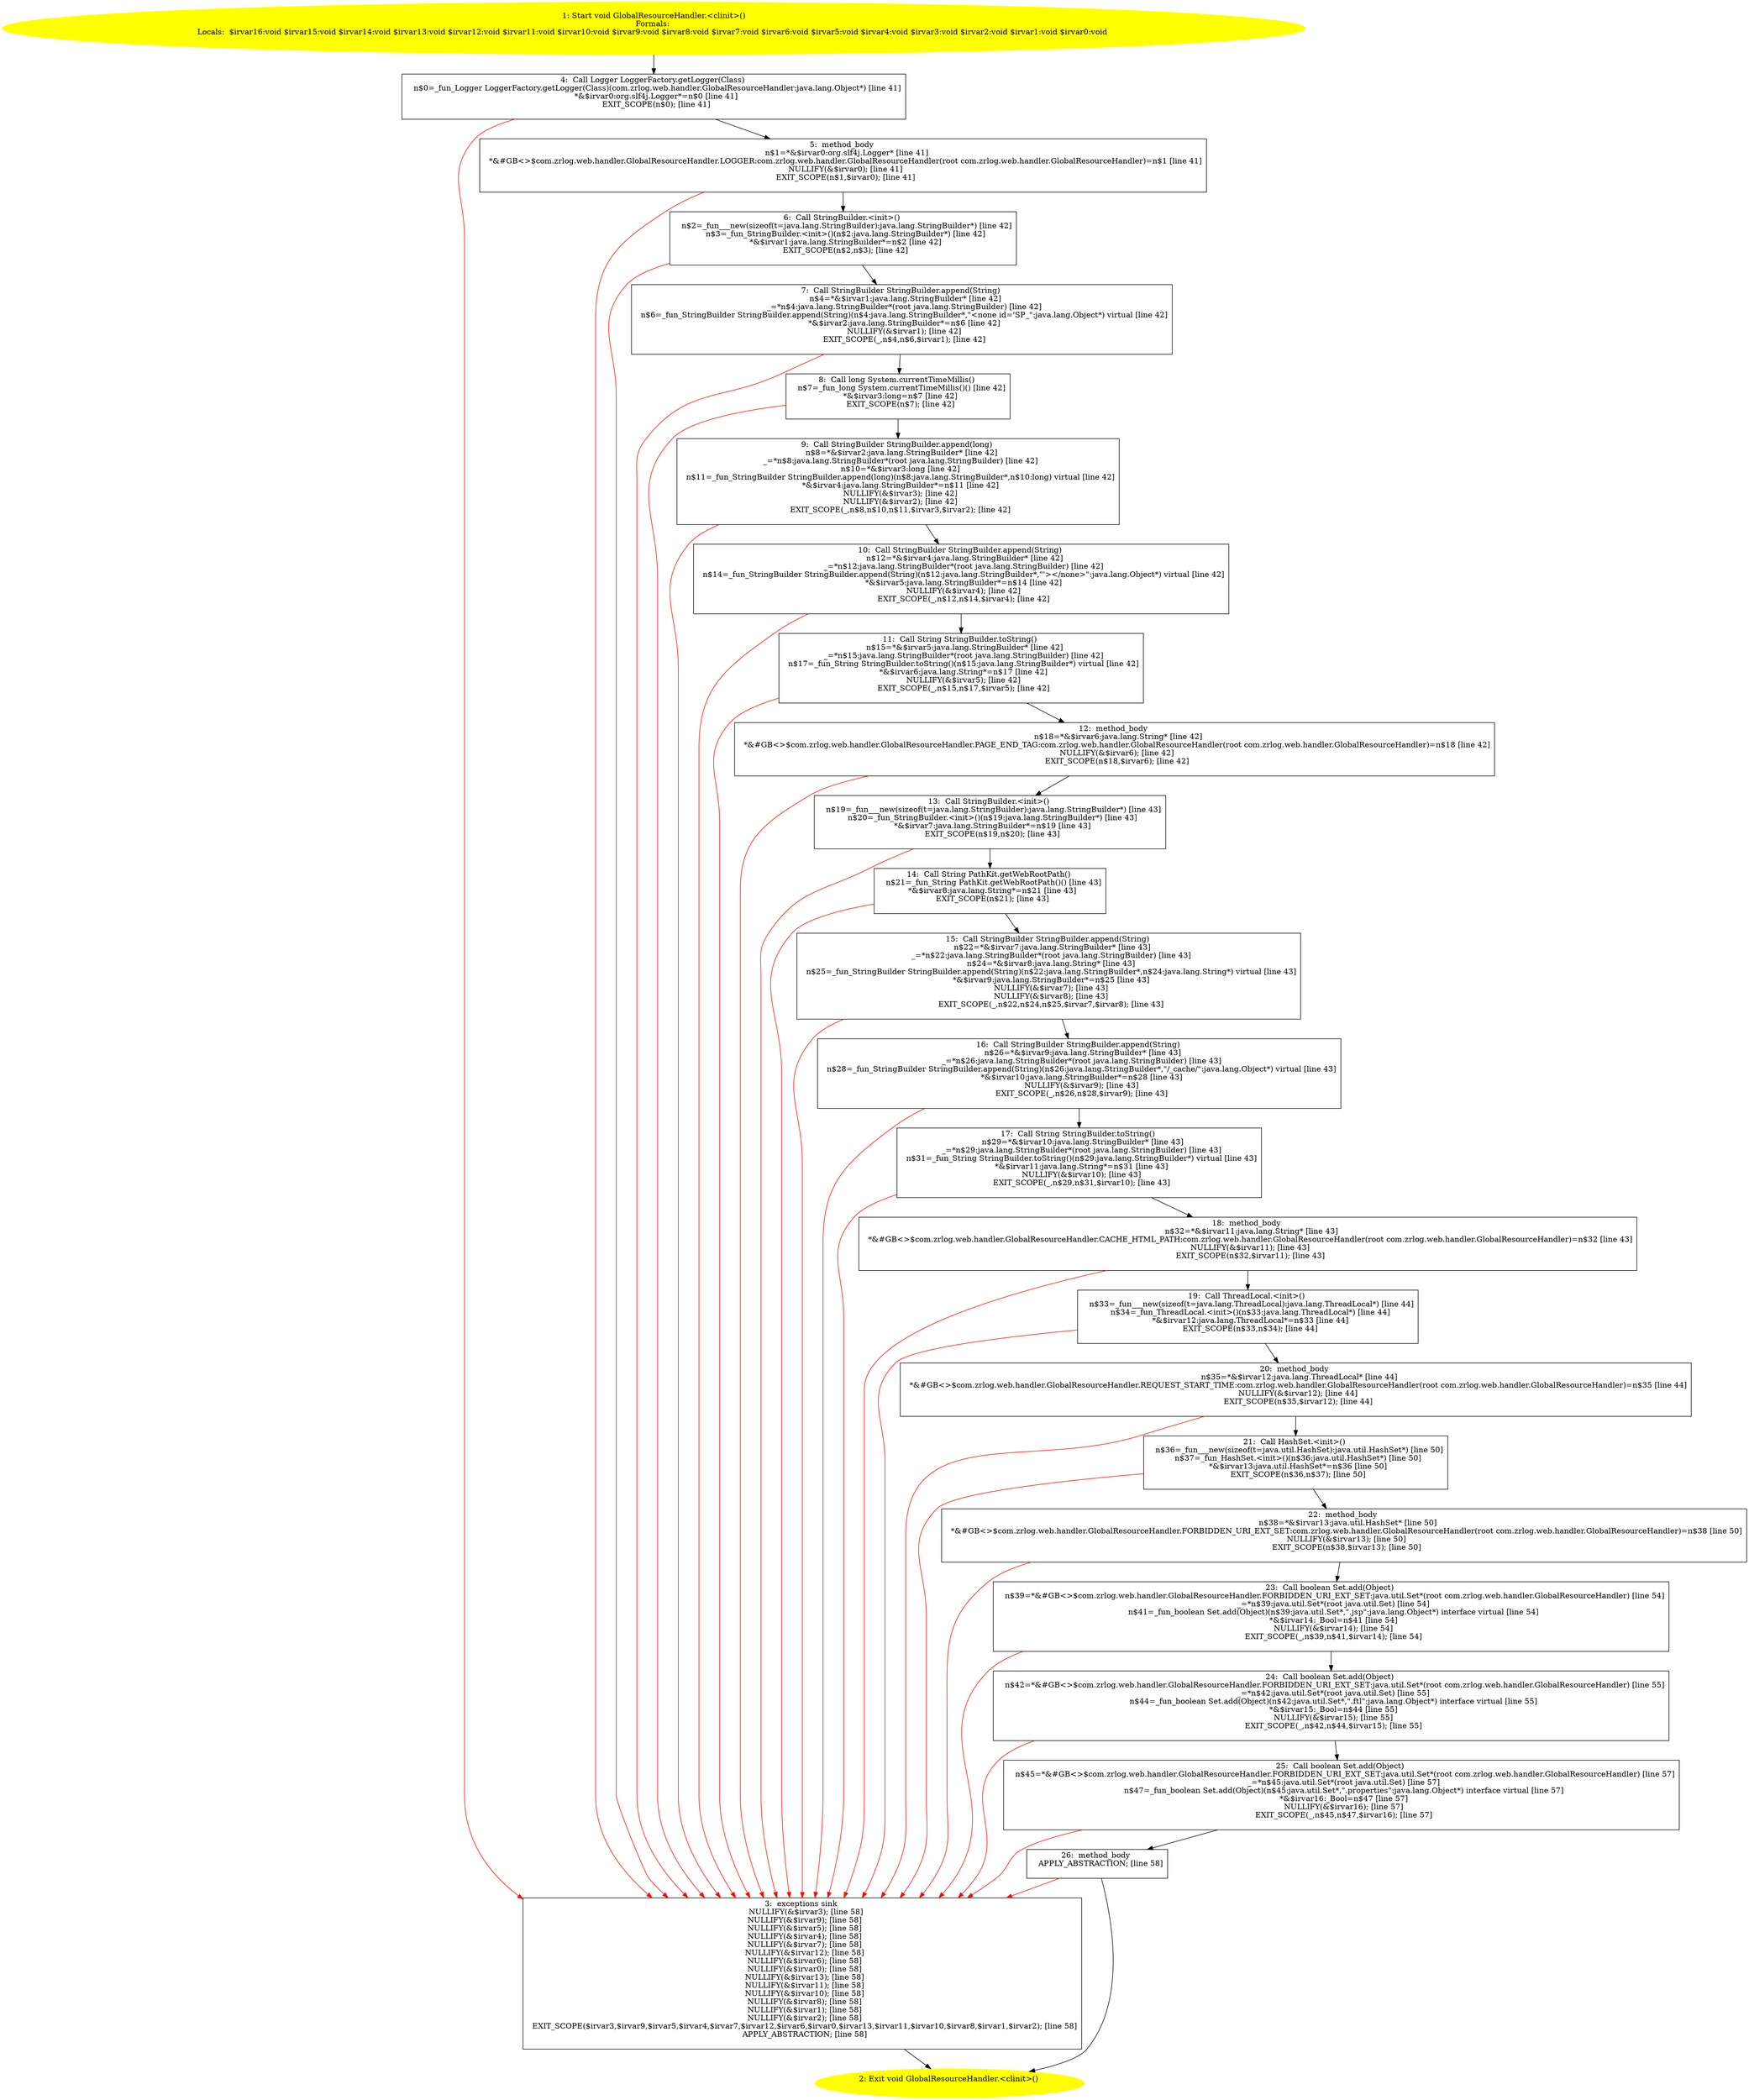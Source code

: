 /* @generated */
digraph cfg {
"com.zrlog.web.handler.GlobalResourceHandler.<clinit>():void.5b7b29c0de9a587745e1c1a32f63c527_1" [label="1: Start void GlobalResourceHandler.<clinit>()\nFormals: \nLocals:  $irvar16:void $irvar15:void $irvar14:void $irvar13:void $irvar12:void $irvar11:void $irvar10:void $irvar9:void $irvar8:void $irvar7:void $irvar6:void $irvar5:void $irvar4:void $irvar3:void $irvar2:void $irvar1:void $irvar0:void \n  " color=yellow style=filled]
	

	 "com.zrlog.web.handler.GlobalResourceHandler.<clinit>():void.5b7b29c0de9a587745e1c1a32f63c527_1" -> "com.zrlog.web.handler.GlobalResourceHandler.<clinit>():void.5b7b29c0de9a587745e1c1a32f63c527_4" ;
"com.zrlog.web.handler.GlobalResourceHandler.<clinit>():void.5b7b29c0de9a587745e1c1a32f63c527_2" [label="2: Exit void GlobalResourceHandler.<clinit>() \n  " color=yellow style=filled]
	

"com.zrlog.web.handler.GlobalResourceHandler.<clinit>():void.5b7b29c0de9a587745e1c1a32f63c527_3" [label="3:  exceptions sink \n   NULLIFY(&$irvar3); [line 58]\n  NULLIFY(&$irvar9); [line 58]\n  NULLIFY(&$irvar5); [line 58]\n  NULLIFY(&$irvar4); [line 58]\n  NULLIFY(&$irvar7); [line 58]\n  NULLIFY(&$irvar12); [line 58]\n  NULLIFY(&$irvar6); [line 58]\n  NULLIFY(&$irvar0); [line 58]\n  NULLIFY(&$irvar13); [line 58]\n  NULLIFY(&$irvar11); [line 58]\n  NULLIFY(&$irvar10); [line 58]\n  NULLIFY(&$irvar8); [line 58]\n  NULLIFY(&$irvar1); [line 58]\n  NULLIFY(&$irvar2); [line 58]\n  EXIT_SCOPE($irvar3,$irvar9,$irvar5,$irvar4,$irvar7,$irvar12,$irvar6,$irvar0,$irvar13,$irvar11,$irvar10,$irvar8,$irvar1,$irvar2); [line 58]\n  APPLY_ABSTRACTION; [line 58]\n " shape="box"]
	

	 "com.zrlog.web.handler.GlobalResourceHandler.<clinit>():void.5b7b29c0de9a587745e1c1a32f63c527_3" -> "com.zrlog.web.handler.GlobalResourceHandler.<clinit>():void.5b7b29c0de9a587745e1c1a32f63c527_2" ;
"com.zrlog.web.handler.GlobalResourceHandler.<clinit>():void.5b7b29c0de9a587745e1c1a32f63c527_4" [label="4:  Call Logger LoggerFactory.getLogger(Class) \n   n$0=_fun_Logger LoggerFactory.getLogger(Class)(com.zrlog.web.handler.GlobalResourceHandler:java.lang.Object*) [line 41]\n  *&$irvar0:org.slf4j.Logger*=n$0 [line 41]\n  EXIT_SCOPE(n$0); [line 41]\n " shape="box"]
	

	 "com.zrlog.web.handler.GlobalResourceHandler.<clinit>():void.5b7b29c0de9a587745e1c1a32f63c527_4" -> "com.zrlog.web.handler.GlobalResourceHandler.<clinit>():void.5b7b29c0de9a587745e1c1a32f63c527_5" ;
	 "com.zrlog.web.handler.GlobalResourceHandler.<clinit>():void.5b7b29c0de9a587745e1c1a32f63c527_4" -> "com.zrlog.web.handler.GlobalResourceHandler.<clinit>():void.5b7b29c0de9a587745e1c1a32f63c527_3" [color="red" ];
"com.zrlog.web.handler.GlobalResourceHandler.<clinit>():void.5b7b29c0de9a587745e1c1a32f63c527_5" [label="5:  method_body \n   n$1=*&$irvar0:org.slf4j.Logger* [line 41]\n  *&#GB<>$com.zrlog.web.handler.GlobalResourceHandler.LOGGER:com.zrlog.web.handler.GlobalResourceHandler(root com.zrlog.web.handler.GlobalResourceHandler)=n$1 [line 41]\n  NULLIFY(&$irvar0); [line 41]\n  EXIT_SCOPE(n$1,$irvar0); [line 41]\n " shape="box"]
	

	 "com.zrlog.web.handler.GlobalResourceHandler.<clinit>():void.5b7b29c0de9a587745e1c1a32f63c527_5" -> "com.zrlog.web.handler.GlobalResourceHandler.<clinit>():void.5b7b29c0de9a587745e1c1a32f63c527_6" ;
	 "com.zrlog.web.handler.GlobalResourceHandler.<clinit>():void.5b7b29c0de9a587745e1c1a32f63c527_5" -> "com.zrlog.web.handler.GlobalResourceHandler.<clinit>():void.5b7b29c0de9a587745e1c1a32f63c527_3" [color="red" ];
"com.zrlog.web.handler.GlobalResourceHandler.<clinit>():void.5b7b29c0de9a587745e1c1a32f63c527_6" [label="6:  Call StringBuilder.<init>() \n   n$2=_fun___new(sizeof(t=java.lang.StringBuilder):java.lang.StringBuilder*) [line 42]\n  n$3=_fun_StringBuilder.<init>()(n$2:java.lang.StringBuilder*) [line 42]\n  *&$irvar1:java.lang.StringBuilder*=n$2 [line 42]\n  EXIT_SCOPE(n$2,n$3); [line 42]\n " shape="box"]
	

	 "com.zrlog.web.handler.GlobalResourceHandler.<clinit>():void.5b7b29c0de9a587745e1c1a32f63c527_6" -> "com.zrlog.web.handler.GlobalResourceHandler.<clinit>():void.5b7b29c0de9a587745e1c1a32f63c527_7" ;
	 "com.zrlog.web.handler.GlobalResourceHandler.<clinit>():void.5b7b29c0de9a587745e1c1a32f63c527_6" -> "com.zrlog.web.handler.GlobalResourceHandler.<clinit>():void.5b7b29c0de9a587745e1c1a32f63c527_3" [color="red" ];
"com.zrlog.web.handler.GlobalResourceHandler.<clinit>():void.5b7b29c0de9a587745e1c1a32f63c527_7" [label="7:  Call StringBuilder StringBuilder.append(String) \n   n$4=*&$irvar1:java.lang.StringBuilder* [line 42]\n  _=*n$4:java.lang.StringBuilder*(root java.lang.StringBuilder) [line 42]\n  n$6=_fun_StringBuilder StringBuilder.append(String)(n$4:java.lang.StringBuilder*,\"<none id='SP_\":java.lang.Object*) virtual [line 42]\n  *&$irvar2:java.lang.StringBuilder*=n$6 [line 42]\n  NULLIFY(&$irvar1); [line 42]\n  EXIT_SCOPE(_,n$4,n$6,$irvar1); [line 42]\n " shape="box"]
	

	 "com.zrlog.web.handler.GlobalResourceHandler.<clinit>():void.5b7b29c0de9a587745e1c1a32f63c527_7" -> "com.zrlog.web.handler.GlobalResourceHandler.<clinit>():void.5b7b29c0de9a587745e1c1a32f63c527_8" ;
	 "com.zrlog.web.handler.GlobalResourceHandler.<clinit>():void.5b7b29c0de9a587745e1c1a32f63c527_7" -> "com.zrlog.web.handler.GlobalResourceHandler.<clinit>():void.5b7b29c0de9a587745e1c1a32f63c527_3" [color="red" ];
"com.zrlog.web.handler.GlobalResourceHandler.<clinit>():void.5b7b29c0de9a587745e1c1a32f63c527_8" [label="8:  Call long System.currentTimeMillis() \n   n$7=_fun_long System.currentTimeMillis()() [line 42]\n  *&$irvar3:long=n$7 [line 42]\n  EXIT_SCOPE(n$7); [line 42]\n " shape="box"]
	

	 "com.zrlog.web.handler.GlobalResourceHandler.<clinit>():void.5b7b29c0de9a587745e1c1a32f63c527_8" -> "com.zrlog.web.handler.GlobalResourceHandler.<clinit>():void.5b7b29c0de9a587745e1c1a32f63c527_9" ;
	 "com.zrlog.web.handler.GlobalResourceHandler.<clinit>():void.5b7b29c0de9a587745e1c1a32f63c527_8" -> "com.zrlog.web.handler.GlobalResourceHandler.<clinit>():void.5b7b29c0de9a587745e1c1a32f63c527_3" [color="red" ];
"com.zrlog.web.handler.GlobalResourceHandler.<clinit>():void.5b7b29c0de9a587745e1c1a32f63c527_9" [label="9:  Call StringBuilder StringBuilder.append(long) \n   n$8=*&$irvar2:java.lang.StringBuilder* [line 42]\n  _=*n$8:java.lang.StringBuilder*(root java.lang.StringBuilder) [line 42]\n  n$10=*&$irvar3:long [line 42]\n  n$11=_fun_StringBuilder StringBuilder.append(long)(n$8:java.lang.StringBuilder*,n$10:long) virtual [line 42]\n  *&$irvar4:java.lang.StringBuilder*=n$11 [line 42]\n  NULLIFY(&$irvar3); [line 42]\n  NULLIFY(&$irvar2); [line 42]\n  EXIT_SCOPE(_,n$8,n$10,n$11,$irvar3,$irvar2); [line 42]\n " shape="box"]
	

	 "com.zrlog.web.handler.GlobalResourceHandler.<clinit>():void.5b7b29c0de9a587745e1c1a32f63c527_9" -> "com.zrlog.web.handler.GlobalResourceHandler.<clinit>():void.5b7b29c0de9a587745e1c1a32f63c527_10" ;
	 "com.zrlog.web.handler.GlobalResourceHandler.<clinit>():void.5b7b29c0de9a587745e1c1a32f63c527_9" -> "com.zrlog.web.handler.GlobalResourceHandler.<clinit>():void.5b7b29c0de9a587745e1c1a32f63c527_3" [color="red" ];
"com.zrlog.web.handler.GlobalResourceHandler.<clinit>():void.5b7b29c0de9a587745e1c1a32f63c527_10" [label="10:  Call StringBuilder StringBuilder.append(String) \n   n$12=*&$irvar4:java.lang.StringBuilder* [line 42]\n  _=*n$12:java.lang.StringBuilder*(root java.lang.StringBuilder) [line 42]\n  n$14=_fun_StringBuilder StringBuilder.append(String)(n$12:java.lang.StringBuilder*,\"'></none>\":java.lang.Object*) virtual [line 42]\n  *&$irvar5:java.lang.StringBuilder*=n$14 [line 42]\n  NULLIFY(&$irvar4); [line 42]\n  EXIT_SCOPE(_,n$12,n$14,$irvar4); [line 42]\n " shape="box"]
	

	 "com.zrlog.web.handler.GlobalResourceHandler.<clinit>():void.5b7b29c0de9a587745e1c1a32f63c527_10" -> "com.zrlog.web.handler.GlobalResourceHandler.<clinit>():void.5b7b29c0de9a587745e1c1a32f63c527_11" ;
	 "com.zrlog.web.handler.GlobalResourceHandler.<clinit>():void.5b7b29c0de9a587745e1c1a32f63c527_10" -> "com.zrlog.web.handler.GlobalResourceHandler.<clinit>():void.5b7b29c0de9a587745e1c1a32f63c527_3" [color="red" ];
"com.zrlog.web.handler.GlobalResourceHandler.<clinit>():void.5b7b29c0de9a587745e1c1a32f63c527_11" [label="11:  Call String StringBuilder.toString() \n   n$15=*&$irvar5:java.lang.StringBuilder* [line 42]\n  _=*n$15:java.lang.StringBuilder*(root java.lang.StringBuilder) [line 42]\n  n$17=_fun_String StringBuilder.toString()(n$15:java.lang.StringBuilder*) virtual [line 42]\n  *&$irvar6:java.lang.String*=n$17 [line 42]\n  NULLIFY(&$irvar5); [line 42]\n  EXIT_SCOPE(_,n$15,n$17,$irvar5); [line 42]\n " shape="box"]
	

	 "com.zrlog.web.handler.GlobalResourceHandler.<clinit>():void.5b7b29c0de9a587745e1c1a32f63c527_11" -> "com.zrlog.web.handler.GlobalResourceHandler.<clinit>():void.5b7b29c0de9a587745e1c1a32f63c527_12" ;
	 "com.zrlog.web.handler.GlobalResourceHandler.<clinit>():void.5b7b29c0de9a587745e1c1a32f63c527_11" -> "com.zrlog.web.handler.GlobalResourceHandler.<clinit>():void.5b7b29c0de9a587745e1c1a32f63c527_3" [color="red" ];
"com.zrlog.web.handler.GlobalResourceHandler.<clinit>():void.5b7b29c0de9a587745e1c1a32f63c527_12" [label="12:  method_body \n   n$18=*&$irvar6:java.lang.String* [line 42]\n  *&#GB<>$com.zrlog.web.handler.GlobalResourceHandler.PAGE_END_TAG:com.zrlog.web.handler.GlobalResourceHandler(root com.zrlog.web.handler.GlobalResourceHandler)=n$18 [line 42]\n  NULLIFY(&$irvar6); [line 42]\n  EXIT_SCOPE(n$18,$irvar6); [line 42]\n " shape="box"]
	

	 "com.zrlog.web.handler.GlobalResourceHandler.<clinit>():void.5b7b29c0de9a587745e1c1a32f63c527_12" -> "com.zrlog.web.handler.GlobalResourceHandler.<clinit>():void.5b7b29c0de9a587745e1c1a32f63c527_13" ;
	 "com.zrlog.web.handler.GlobalResourceHandler.<clinit>():void.5b7b29c0de9a587745e1c1a32f63c527_12" -> "com.zrlog.web.handler.GlobalResourceHandler.<clinit>():void.5b7b29c0de9a587745e1c1a32f63c527_3" [color="red" ];
"com.zrlog.web.handler.GlobalResourceHandler.<clinit>():void.5b7b29c0de9a587745e1c1a32f63c527_13" [label="13:  Call StringBuilder.<init>() \n   n$19=_fun___new(sizeof(t=java.lang.StringBuilder):java.lang.StringBuilder*) [line 43]\n  n$20=_fun_StringBuilder.<init>()(n$19:java.lang.StringBuilder*) [line 43]\n  *&$irvar7:java.lang.StringBuilder*=n$19 [line 43]\n  EXIT_SCOPE(n$19,n$20); [line 43]\n " shape="box"]
	

	 "com.zrlog.web.handler.GlobalResourceHandler.<clinit>():void.5b7b29c0de9a587745e1c1a32f63c527_13" -> "com.zrlog.web.handler.GlobalResourceHandler.<clinit>():void.5b7b29c0de9a587745e1c1a32f63c527_14" ;
	 "com.zrlog.web.handler.GlobalResourceHandler.<clinit>():void.5b7b29c0de9a587745e1c1a32f63c527_13" -> "com.zrlog.web.handler.GlobalResourceHandler.<clinit>():void.5b7b29c0de9a587745e1c1a32f63c527_3" [color="red" ];
"com.zrlog.web.handler.GlobalResourceHandler.<clinit>():void.5b7b29c0de9a587745e1c1a32f63c527_14" [label="14:  Call String PathKit.getWebRootPath() \n   n$21=_fun_String PathKit.getWebRootPath()() [line 43]\n  *&$irvar8:java.lang.String*=n$21 [line 43]\n  EXIT_SCOPE(n$21); [line 43]\n " shape="box"]
	

	 "com.zrlog.web.handler.GlobalResourceHandler.<clinit>():void.5b7b29c0de9a587745e1c1a32f63c527_14" -> "com.zrlog.web.handler.GlobalResourceHandler.<clinit>():void.5b7b29c0de9a587745e1c1a32f63c527_15" ;
	 "com.zrlog.web.handler.GlobalResourceHandler.<clinit>():void.5b7b29c0de9a587745e1c1a32f63c527_14" -> "com.zrlog.web.handler.GlobalResourceHandler.<clinit>():void.5b7b29c0de9a587745e1c1a32f63c527_3" [color="red" ];
"com.zrlog.web.handler.GlobalResourceHandler.<clinit>():void.5b7b29c0de9a587745e1c1a32f63c527_15" [label="15:  Call StringBuilder StringBuilder.append(String) \n   n$22=*&$irvar7:java.lang.StringBuilder* [line 43]\n  _=*n$22:java.lang.StringBuilder*(root java.lang.StringBuilder) [line 43]\n  n$24=*&$irvar8:java.lang.String* [line 43]\n  n$25=_fun_StringBuilder StringBuilder.append(String)(n$22:java.lang.StringBuilder*,n$24:java.lang.String*) virtual [line 43]\n  *&$irvar9:java.lang.StringBuilder*=n$25 [line 43]\n  NULLIFY(&$irvar7); [line 43]\n  NULLIFY(&$irvar8); [line 43]\n  EXIT_SCOPE(_,n$22,n$24,n$25,$irvar7,$irvar8); [line 43]\n " shape="box"]
	

	 "com.zrlog.web.handler.GlobalResourceHandler.<clinit>():void.5b7b29c0de9a587745e1c1a32f63c527_15" -> "com.zrlog.web.handler.GlobalResourceHandler.<clinit>():void.5b7b29c0de9a587745e1c1a32f63c527_16" ;
	 "com.zrlog.web.handler.GlobalResourceHandler.<clinit>():void.5b7b29c0de9a587745e1c1a32f63c527_15" -> "com.zrlog.web.handler.GlobalResourceHandler.<clinit>():void.5b7b29c0de9a587745e1c1a32f63c527_3" [color="red" ];
"com.zrlog.web.handler.GlobalResourceHandler.<clinit>():void.5b7b29c0de9a587745e1c1a32f63c527_16" [label="16:  Call StringBuilder StringBuilder.append(String) \n   n$26=*&$irvar9:java.lang.StringBuilder* [line 43]\n  _=*n$26:java.lang.StringBuilder*(root java.lang.StringBuilder) [line 43]\n  n$28=_fun_StringBuilder StringBuilder.append(String)(n$26:java.lang.StringBuilder*,\"/_cache/\":java.lang.Object*) virtual [line 43]\n  *&$irvar10:java.lang.StringBuilder*=n$28 [line 43]\n  NULLIFY(&$irvar9); [line 43]\n  EXIT_SCOPE(_,n$26,n$28,$irvar9); [line 43]\n " shape="box"]
	

	 "com.zrlog.web.handler.GlobalResourceHandler.<clinit>():void.5b7b29c0de9a587745e1c1a32f63c527_16" -> "com.zrlog.web.handler.GlobalResourceHandler.<clinit>():void.5b7b29c0de9a587745e1c1a32f63c527_17" ;
	 "com.zrlog.web.handler.GlobalResourceHandler.<clinit>():void.5b7b29c0de9a587745e1c1a32f63c527_16" -> "com.zrlog.web.handler.GlobalResourceHandler.<clinit>():void.5b7b29c0de9a587745e1c1a32f63c527_3" [color="red" ];
"com.zrlog.web.handler.GlobalResourceHandler.<clinit>():void.5b7b29c0de9a587745e1c1a32f63c527_17" [label="17:  Call String StringBuilder.toString() \n   n$29=*&$irvar10:java.lang.StringBuilder* [line 43]\n  _=*n$29:java.lang.StringBuilder*(root java.lang.StringBuilder) [line 43]\n  n$31=_fun_String StringBuilder.toString()(n$29:java.lang.StringBuilder*) virtual [line 43]\n  *&$irvar11:java.lang.String*=n$31 [line 43]\n  NULLIFY(&$irvar10); [line 43]\n  EXIT_SCOPE(_,n$29,n$31,$irvar10); [line 43]\n " shape="box"]
	

	 "com.zrlog.web.handler.GlobalResourceHandler.<clinit>():void.5b7b29c0de9a587745e1c1a32f63c527_17" -> "com.zrlog.web.handler.GlobalResourceHandler.<clinit>():void.5b7b29c0de9a587745e1c1a32f63c527_18" ;
	 "com.zrlog.web.handler.GlobalResourceHandler.<clinit>():void.5b7b29c0de9a587745e1c1a32f63c527_17" -> "com.zrlog.web.handler.GlobalResourceHandler.<clinit>():void.5b7b29c0de9a587745e1c1a32f63c527_3" [color="red" ];
"com.zrlog.web.handler.GlobalResourceHandler.<clinit>():void.5b7b29c0de9a587745e1c1a32f63c527_18" [label="18:  method_body \n   n$32=*&$irvar11:java.lang.String* [line 43]\n  *&#GB<>$com.zrlog.web.handler.GlobalResourceHandler.CACHE_HTML_PATH:com.zrlog.web.handler.GlobalResourceHandler(root com.zrlog.web.handler.GlobalResourceHandler)=n$32 [line 43]\n  NULLIFY(&$irvar11); [line 43]\n  EXIT_SCOPE(n$32,$irvar11); [line 43]\n " shape="box"]
	

	 "com.zrlog.web.handler.GlobalResourceHandler.<clinit>():void.5b7b29c0de9a587745e1c1a32f63c527_18" -> "com.zrlog.web.handler.GlobalResourceHandler.<clinit>():void.5b7b29c0de9a587745e1c1a32f63c527_19" ;
	 "com.zrlog.web.handler.GlobalResourceHandler.<clinit>():void.5b7b29c0de9a587745e1c1a32f63c527_18" -> "com.zrlog.web.handler.GlobalResourceHandler.<clinit>():void.5b7b29c0de9a587745e1c1a32f63c527_3" [color="red" ];
"com.zrlog.web.handler.GlobalResourceHandler.<clinit>():void.5b7b29c0de9a587745e1c1a32f63c527_19" [label="19:  Call ThreadLocal.<init>() \n   n$33=_fun___new(sizeof(t=java.lang.ThreadLocal):java.lang.ThreadLocal*) [line 44]\n  n$34=_fun_ThreadLocal.<init>()(n$33:java.lang.ThreadLocal*) [line 44]\n  *&$irvar12:java.lang.ThreadLocal*=n$33 [line 44]\n  EXIT_SCOPE(n$33,n$34); [line 44]\n " shape="box"]
	

	 "com.zrlog.web.handler.GlobalResourceHandler.<clinit>():void.5b7b29c0de9a587745e1c1a32f63c527_19" -> "com.zrlog.web.handler.GlobalResourceHandler.<clinit>():void.5b7b29c0de9a587745e1c1a32f63c527_20" ;
	 "com.zrlog.web.handler.GlobalResourceHandler.<clinit>():void.5b7b29c0de9a587745e1c1a32f63c527_19" -> "com.zrlog.web.handler.GlobalResourceHandler.<clinit>():void.5b7b29c0de9a587745e1c1a32f63c527_3" [color="red" ];
"com.zrlog.web.handler.GlobalResourceHandler.<clinit>():void.5b7b29c0de9a587745e1c1a32f63c527_20" [label="20:  method_body \n   n$35=*&$irvar12:java.lang.ThreadLocal* [line 44]\n  *&#GB<>$com.zrlog.web.handler.GlobalResourceHandler.REQUEST_START_TIME:com.zrlog.web.handler.GlobalResourceHandler(root com.zrlog.web.handler.GlobalResourceHandler)=n$35 [line 44]\n  NULLIFY(&$irvar12); [line 44]\n  EXIT_SCOPE(n$35,$irvar12); [line 44]\n " shape="box"]
	

	 "com.zrlog.web.handler.GlobalResourceHandler.<clinit>():void.5b7b29c0de9a587745e1c1a32f63c527_20" -> "com.zrlog.web.handler.GlobalResourceHandler.<clinit>():void.5b7b29c0de9a587745e1c1a32f63c527_21" ;
	 "com.zrlog.web.handler.GlobalResourceHandler.<clinit>():void.5b7b29c0de9a587745e1c1a32f63c527_20" -> "com.zrlog.web.handler.GlobalResourceHandler.<clinit>():void.5b7b29c0de9a587745e1c1a32f63c527_3" [color="red" ];
"com.zrlog.web.handler.GlobalResourceHandler.<clinit>():void.5b7b29c0de9a587745e1c1a32f63c527_21" [label="21:  Call HashSet.<init>() \n   n$36=_fun___new(sizeof(t=java.util.HashSet):java.util.HashSet*) [line 50]\n  n$37=_fun_HashSet.<init>()(n$36:java.util.HashSet*) [line 50]\n  *&$irvar13:java.util.HashSet*=n$36 [line 50]\n  EXIT_SCOPE(n$36,n$37); [line 50]\n " shape="box"]
	

	 "com.zrlog.web.handler.GlobalResourceHandler.<clinit>():void.5b7b29c0de9a587745e1c1a32f63c527_21" -> "com.zrlog.web.handler.GlobalResourceHandler.<clinit>():void.5b7b29c0de9a587745e1c1a32f63c527_22" ;
	 "com.zrlog.web.handler.GlobalResourceHandler.<clinit>():void.5b7b29c0de9a587745e1c1a32f63c527_21" -> "com.zrlog.web.handler.GlobalResourceHandler.<clinit>():void.5b7b29c0de9a587745e1c1a32f63c527_3" [color="red" ];
"com.zrlog.web.handler.GlobalResourceHandler.<clinit>():void.5b7b29c0de9a587745e1c1a32f63c527_22" [label="22:  method_body \n   n$38=*&$irvar13:java.util.HashSet* [line 50]\n  *&#GB<>$com.zrlog.web.handler.GlobalResourceHandler.FORBIDDEN_URI_EXT_SET:com.zrlog.web.handler.GlobalResourceHandler(root com.zrlog.web.handler.GlobalResourceHandler)=n$38 [line 50]\n  NULLIFY(&$irvar13); [line 50]\n  EXIT_SCOPE(n$38,$irvar13); [line 50]\n " shape="box"]
	

	 "com.zrlog.web.handler.GlobalResourceHandler.<clinit>():void.5b7b29c0de9a587745e1c1a32f63c527_22" -> "com.zrlog.web.handler.GlobalResourceHandler.<clinit>():void.5b7b29c0de9a587745e1c1a32f63c527_23" ;
	 "com.zrlog.web.handler.GlobalResourceHandler.<clinit>():void.5b7b29c0de9a587745e1c1a32f63c527_22" -> "com.zrlog.web.handler.GlobalResourceHandler.<clinit>():void.5b7b29c0de9a587745e1c1a32f63c527_3" [color="red" ];
"com.zrlog.web.handler.GlobalResourceHandler.<clinit>():void.5b7b29c0de9a587745e1c1a32f63c527_23" [label="23:  Call boolean Set.add(Object) \n   n$39=*&#GB<>$com.zrlog.web.handler.GlobalResourceHandler.FORBIDDEN_URI_EXT_SET:java.util.Set*(root com.zrlog.web.handler.GlobalResourceHandler) [line 54]\n  _=*n$39:java.util.Set*(root java.util.Set) [line 54]\n  n$41=_fun_boolean Set.add(Object)(n$39:java.util.Set*,\".jsp\":java.lang.Object*) interface virtual [line 54]\n  *&$irvar14:_Bool=n$41 [line 54]\n  NULLIFY(&$irvar14); [line 54]\n  EXIT_SCOPE(_,n$39,n$41,$irvar14); [line 54]\n " shape="box"]
	

	 "com.zrlog.web.handler.GlobalResourceHandler.<clinit>():void.5b7b29c0de9a587745e1c1a32f63c527_23" -> "com.zrlog.web.handler.GlobalResourceHandler.<clinit>():void.5b7b29c0de9a587745e1c1a32f63c527_24" ;
	 "com.zrlog.web.handler.GlobalResourceHandler.<clinit>():void.5b7b29c0de9a587745e1c1a32f63c527_23" -> "com.zrlog.web.handler.GlobalResourceHandler.<clinit>():void.5b7b29c0de9a587745e1c1a32f63c527_3" [color="red" ];
"com.zrlog.web.handler.GlobalResourceHandler.<clinit>():void.5b7b29c0de9a587745e1c1a32f63c527_24" [label="24:  Call boolean Set.add(Object) \n   n$42=*&#GB<>$com.zrlog.web.handler.GlobalResourceHandler.FORBIDDEN_URI_EXT_SET:java.util.Set*(root com.zrlog.web.handler.GlobalResourceHandler) [line 55]\n  _=*n$42:java.util.Set*(root java.util.Set) [line 55]\n  n$44=_fun_boolean Set.add(Object)(n$42:java.util.Set*,\".ftl\":java.lang.Object*) interface virtual [line 55]\n  *&$irvar15:_Bool=n$44 [line 55]\n  NULLIFY(&$irvar15); [line 55]\n  EXIT_SCOPE(_,n$42,n$44,$irvar15); [line 55]\n " shape="box"]
	

	 "com.zrlog.web.handler.GlobalResourceHandler.<clinit>():void.5b7b29c0de9a587745e1c1a32f63c527_24" -> "com.zrlog.web.handler.GlobalResourceHandler.<clinit>():void.5b7b29c0de9a587745e1c1a32f63c527_25" ;
	 "com.zrlog.web.handler.GlobalResourceHandler.<clinit>():void.5b7b29c0de9a587745e1c1a32f63c527_24" -> "com.zrlog.web.handler.GlobalResourceHandler.<clinit>():void.5b7b29c0de9a587745e1c1a32f63c527_3" [color="red" ];
"com.zrlog.web.handler.GlobalResourceHandler.<clinit>():void.5b7b29c0de9a587745e1c1a32f63c527_25" [label="25:  Call boolean Set.add(Object) \n   n$45=*&#GB<>$com.zrlog.web.handler.GlobalResourceHandler.FORBIDDEN_URI_EXT_SET:java.util.Set*(root com.zrlog.web.handler.GlobalResourceHandler) [line 57]\n  _=*n$45:java.util.Set*(root java.util.Set) [line 57]\n  n$47=_fun_boolean Set.add(Object)(n$45:java.util.Set*,\".properties\":java.lang.Object*) interface virtual [line 57]\n  *&$irvar16:_Bool=n$47 [line 57]\n  NULLIFY(&$irvar16); [line 57]\n  EXIT_SCOPE(_,n$45,n$47,$irvar16); [line 57]\n " shape="box"]
	

	 "com.zrlog.web.handler.GlobalResourceHandler.<clinit>():void.5b7b29c0de9a587745e1c1a32f63c527_25" -> "com.zrlog.web.handler.GlobalResourceHandler.<clinit>():void.5b7b29c0de9a587745e1c1a32f63c527_26" ;
	 "com.zrlog.web.handler.GlobalResourceHandler.<clinit>():void.5b7b29c0de9a587745e1c1a32f63c527_25" -> "com.zrlog.web.handler.GlobalResourceHandler.<clinit>():void.5b7b29c0de9a587745e1c1a32f63c527_3" [color="red" ];
"com.zrlog.web.handler.GlobalResourceHandler.<clinit>():void.5b7b29c0de9a587745e1c1a32f63c527_26" [label="26:  method_body \n   APPLY_ABSTRACTION; [line 58]\n " shape="box"]
	

	 "com.zrlog.web.handler.GlobalResourceHandler.<clinit>():void.5b7b29c0de9a587745e1c1a32f63c527_26" -> "com.zrlog.web.handler.GlobalResourceHandler.<clinit>():void.5b7b29c0de9a587745e1c1a32f63c527_2" ;
	 "com.zrlog.web.handler.GlobalResourceHandler.<clinit>():void.5b7b29c0de9a587745e1c1a32f63c527_26" -> "com.zrlog.web.handler.GlobalResourceHandler.<clinit>():void.5b7b29c0de9a587745e1c1a32f63c527_3" [color="red" ];
}
